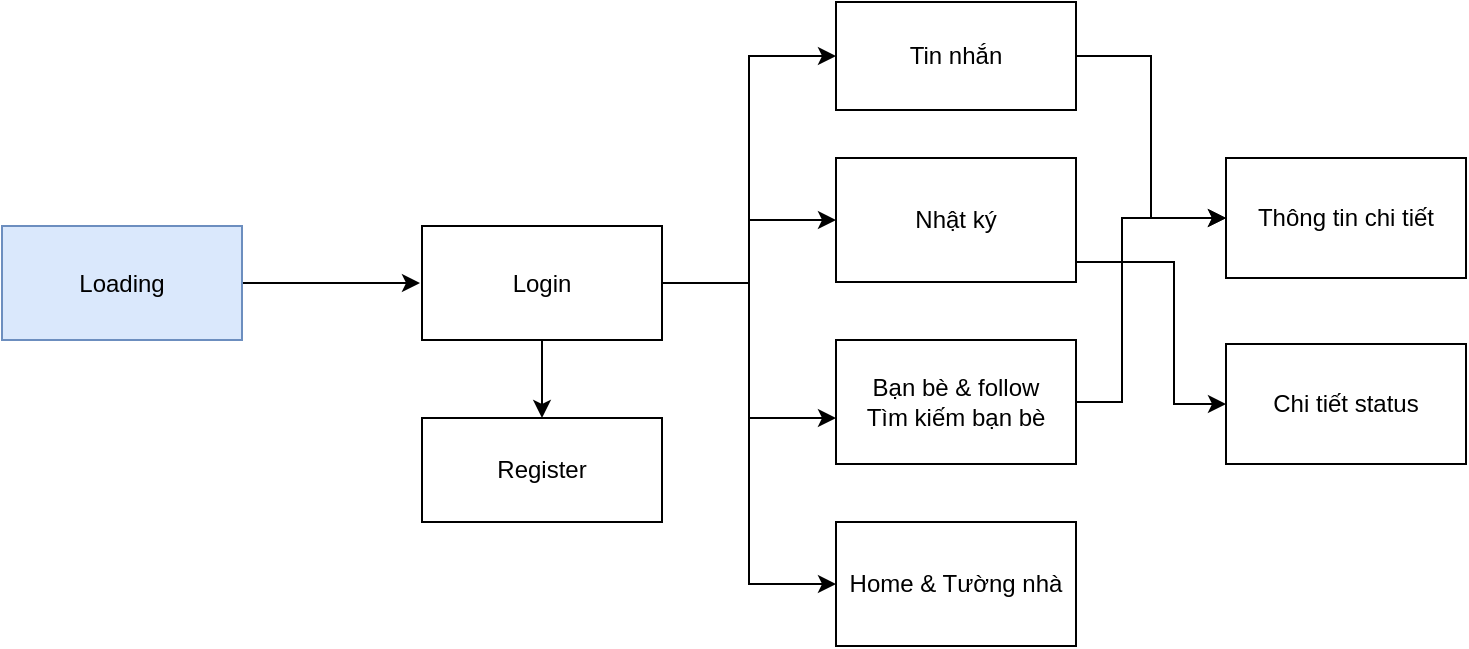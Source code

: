 <mxfile version="12.5.5" type="device"><diagram id="Buq-kVLTkiN6u60T_d1x" name="Page-1"><mxGraphModel dx="868" dy="1602" grid="1" gridSize="13" guides="1" tooltips="1" connect="1" arrows="1" fold="1" page="1" pageScale="1" pageWidth="827" pageHeight="1169" math="0" shadow="0"><root><mxCell id="0"/><mxCell id="1" parent="0"/><mxCell id="XgO_1cql_txddIzmOV69-11" style="edgeStyle=orthogonalEdgeStyle;rounded=0;orthogonalLoop=1;jettySize=auto;html=1;" edge="1" parent="1" source="XgO_1cql_txddIzmOV69-1"><mxGeometry relative="1" as="geometry"><mxPoint x="299" y="88.5" as="targetPoint"/></mxGeometry></mxCell><mxCell id="XgO_1cql_txddIzmOV69-1" value="Loading" style="rounded=0;whiteSpace=wrap;html=1;fillColor=#dae8fc;strokeColor=#6c8ebf;" vertex="1" parent="1"><mxGeometry x="90" y="60" width="120" height="57" as="geometry"/></mxCell><mxCell id="XgO_1cql_txddIzmOV69-14" style="edgeStyle=orthogonalEdgeStyle;rounded=0;orthogonalLoop=1;jettySize=auto;html=1;entryX=0.5;entryY=0;entryDx=0;entryDy=0;" edge="1" parent="1" source="XgO_1cql_txddIzmOV69-2" target="XgO_1cql_txddIzmOV69-3"><mxGeometry relative="1" as="geometry"/></mxCell><mxCell id="XgO_1cql_txddIzmOV69-15" style="edgeStyle=orthogonalEdgeStyle;rounded=0;orthogonalLoop=1;jettySize=auto;html=1;entryX=0;entryY=0.5;entryDx=0;entryDy=0;" edge="1" parent="1" source="XgO_1cql_txddIzmOV69-2" target="XgO_1cql_txddIzmOV69-4"><mxGeometry relative="1" as="geometry"/></mxCell><mxCell id="XgO_1cql_txddIzmOV69-16" style="edgeStyle=orthogonalEdgeStyle;rounded=0;orthogonalLoop=1;jettySize=auto;html=1;entryX=0;entryY=0.629;entryDx=0;entryDy=0;entryPerimeter=0;" edge="1" parent="1" source="XgO_1cql_txddIzmOV69-2" target="XgO_1cql_txddIzmOV69-8"><mxGeometry relative="1" as="geometry"/></mxCell><mxCell id="XgO_1cql_txddIzmOV69-17" style="edgeStyle=orthogonalEdgeStyle;rounded=0;orthogonalLoop=1;jettySize=auto;html=1;entryX=0;entryY=0.5;entryDx=0;entryDy=0;" edge="1" parent="1" source="XgO_1cql_txddIzmOV69-2" target="XgO_1cql_txddIzmOV69-5"><mxGeometry relative="1" as="geometry"/></mxCell><mxCell id="XgO_1cql_txddIzmOV69-18" style="edgeStyle=orthogonalEdgeStyle;rounded=0;orthogonalLoop=1;jettySize=auto;html=1;entryX=0;entryY=0.5;entryDx=0;entryDy=0;" edge="1" parent="1" source="XgO_1cql_txddIzmOV69-2" target="XgO_1cql_txddIzmOV69-9"><mxGeometry relative="1" as="geometry"/></mxCell><mxCell id="XgO_1cql_txddIzmOV69-2" value="Login" style="rounded=0;whiteSpace=wrap;html=1;" vertex="1" parent="1"><mxGeometry x="300" y="60" width="120" height="57" as="geometry"/></mxCell><mxCell id="XgO_1cql_txddIzmOV69-3" value="Register" style="rounded=0;whiteSpace=wrap;html=1;" vertex="1" parent="1"><mxGeometry x="300" y="156" width="120" height="52" as="geometry"/></mxCell><mxCell id="XgO_1cql_txddIzmOV69-22" style="edgeStyle=orthogonalEdgeStyle;rounded=0;orthogonalLoop=1;jettySize=auto;html=1;entryX=0;entryY=0.5;entryDx=0;entryDy=0;" edge="1" parent="1" source="XgO_1cql_txddIzmOV69-4" target="XgO_1cql_txddIzmOV69-21"><mxGeometry relative="1" as="geometry"><Array as="points"><mxPoint x="676" y="78"/><mxPoint x="676" y="149"/></Array></mxGeometry></mxCell><mxCell id="XgO_1cql_txddIzmOV69-4" value="Nhật ký" style="rounded=0;whiteSpace=wrap;html=1;" vertex="1" parent="1"><mxGeometry x="507" y="26" width="120" height="62" as="geometry"/></mxCell><mxCell id="XgO_1cql_txddIzmOV69-20" style="edgeStyle=orthogonalEdgeStyle;rounded=0;orthogonalLoop=1;jettySize=auto;html=1;entryX=0;entryY=0.5;entryDx=0;entryDy=0;" edge="1" parent="1" source="XgO_1cql_txddIzmOV69-5" target="XgO_1cql_txddIzmOV69-10"><mxGeometry relative="1" as="geometry"/></mxCell><mxCell id="XgO_1cql_txddIzmOV69-5" value="Tin nhắn" style="rounded=0;whiteSpace=wrap;html=1;" vertex="1" parent="1"><mxGeometry x="507" y="-52" width="120" height="54" as="geometry"/></mxCell><mxCell id="XgO_1cql_txddIzmOV69-19" style="edgeStyle=orthogonalEdgeStyle;rounded=0;orthogonalLoop=1;jettySize=auto;html=1;entryX=0;entryY=0.5;entryDx=0;entryDy=0;" edge="1" parent="1" source="XgO_1cql_txddIzmOV69-8" target="XgO_1cql_txddIzmOV69-10"><mxGeometry relative="1" as="geometry"><Array as="points"><mxPoint x="650" y="148"/><mxPoint x="650" y="56"/></Array></mxGeometry></mxCell><mxCell id="XgO_1cql_txddIzmOV69-8" value="Bạn bè &amp;amp; follow&lt;br&gt;Tìm kiếm bạn bè" style="rounded=0;whiteSpace=wrap;html=1;" vertex="1" parent="1"><mxGeometry x="507" y="117" width="120" height="62" as="geometry"/></mxCell><mxCell id="XgO_1cql_txddIzmOV69-9" value="Home &amp;amp; Tường nhà" style="rounded=0;whiteSpace=wrap;html=1;" vertex="1" parent="1"><mxGeometry x="507" y="208" width="120" height="62" as="geometry"/></mxCell><mxCell id="XgO_1cql_txddIzmOV69-10" value="Thông tin chi tiết" style="rounded=0;whiteSpace=wrap;html=1;" vertex="1" parent="1"><mxGeometry x="702" y="26" width="120" height="60" as="geometry"/></mxCell><mxCell id="XgO_1cql_txddIzmOV69-21" value="Chi tiết status" style="rounded=0;whiteSpace=wrap;html=1;" vertex="1" parent="1"><mxGeometry x="702" y="119" width="120" height="60" as="geometry"/></mxCell></root></mxGraphModel></diagram></mxfile>